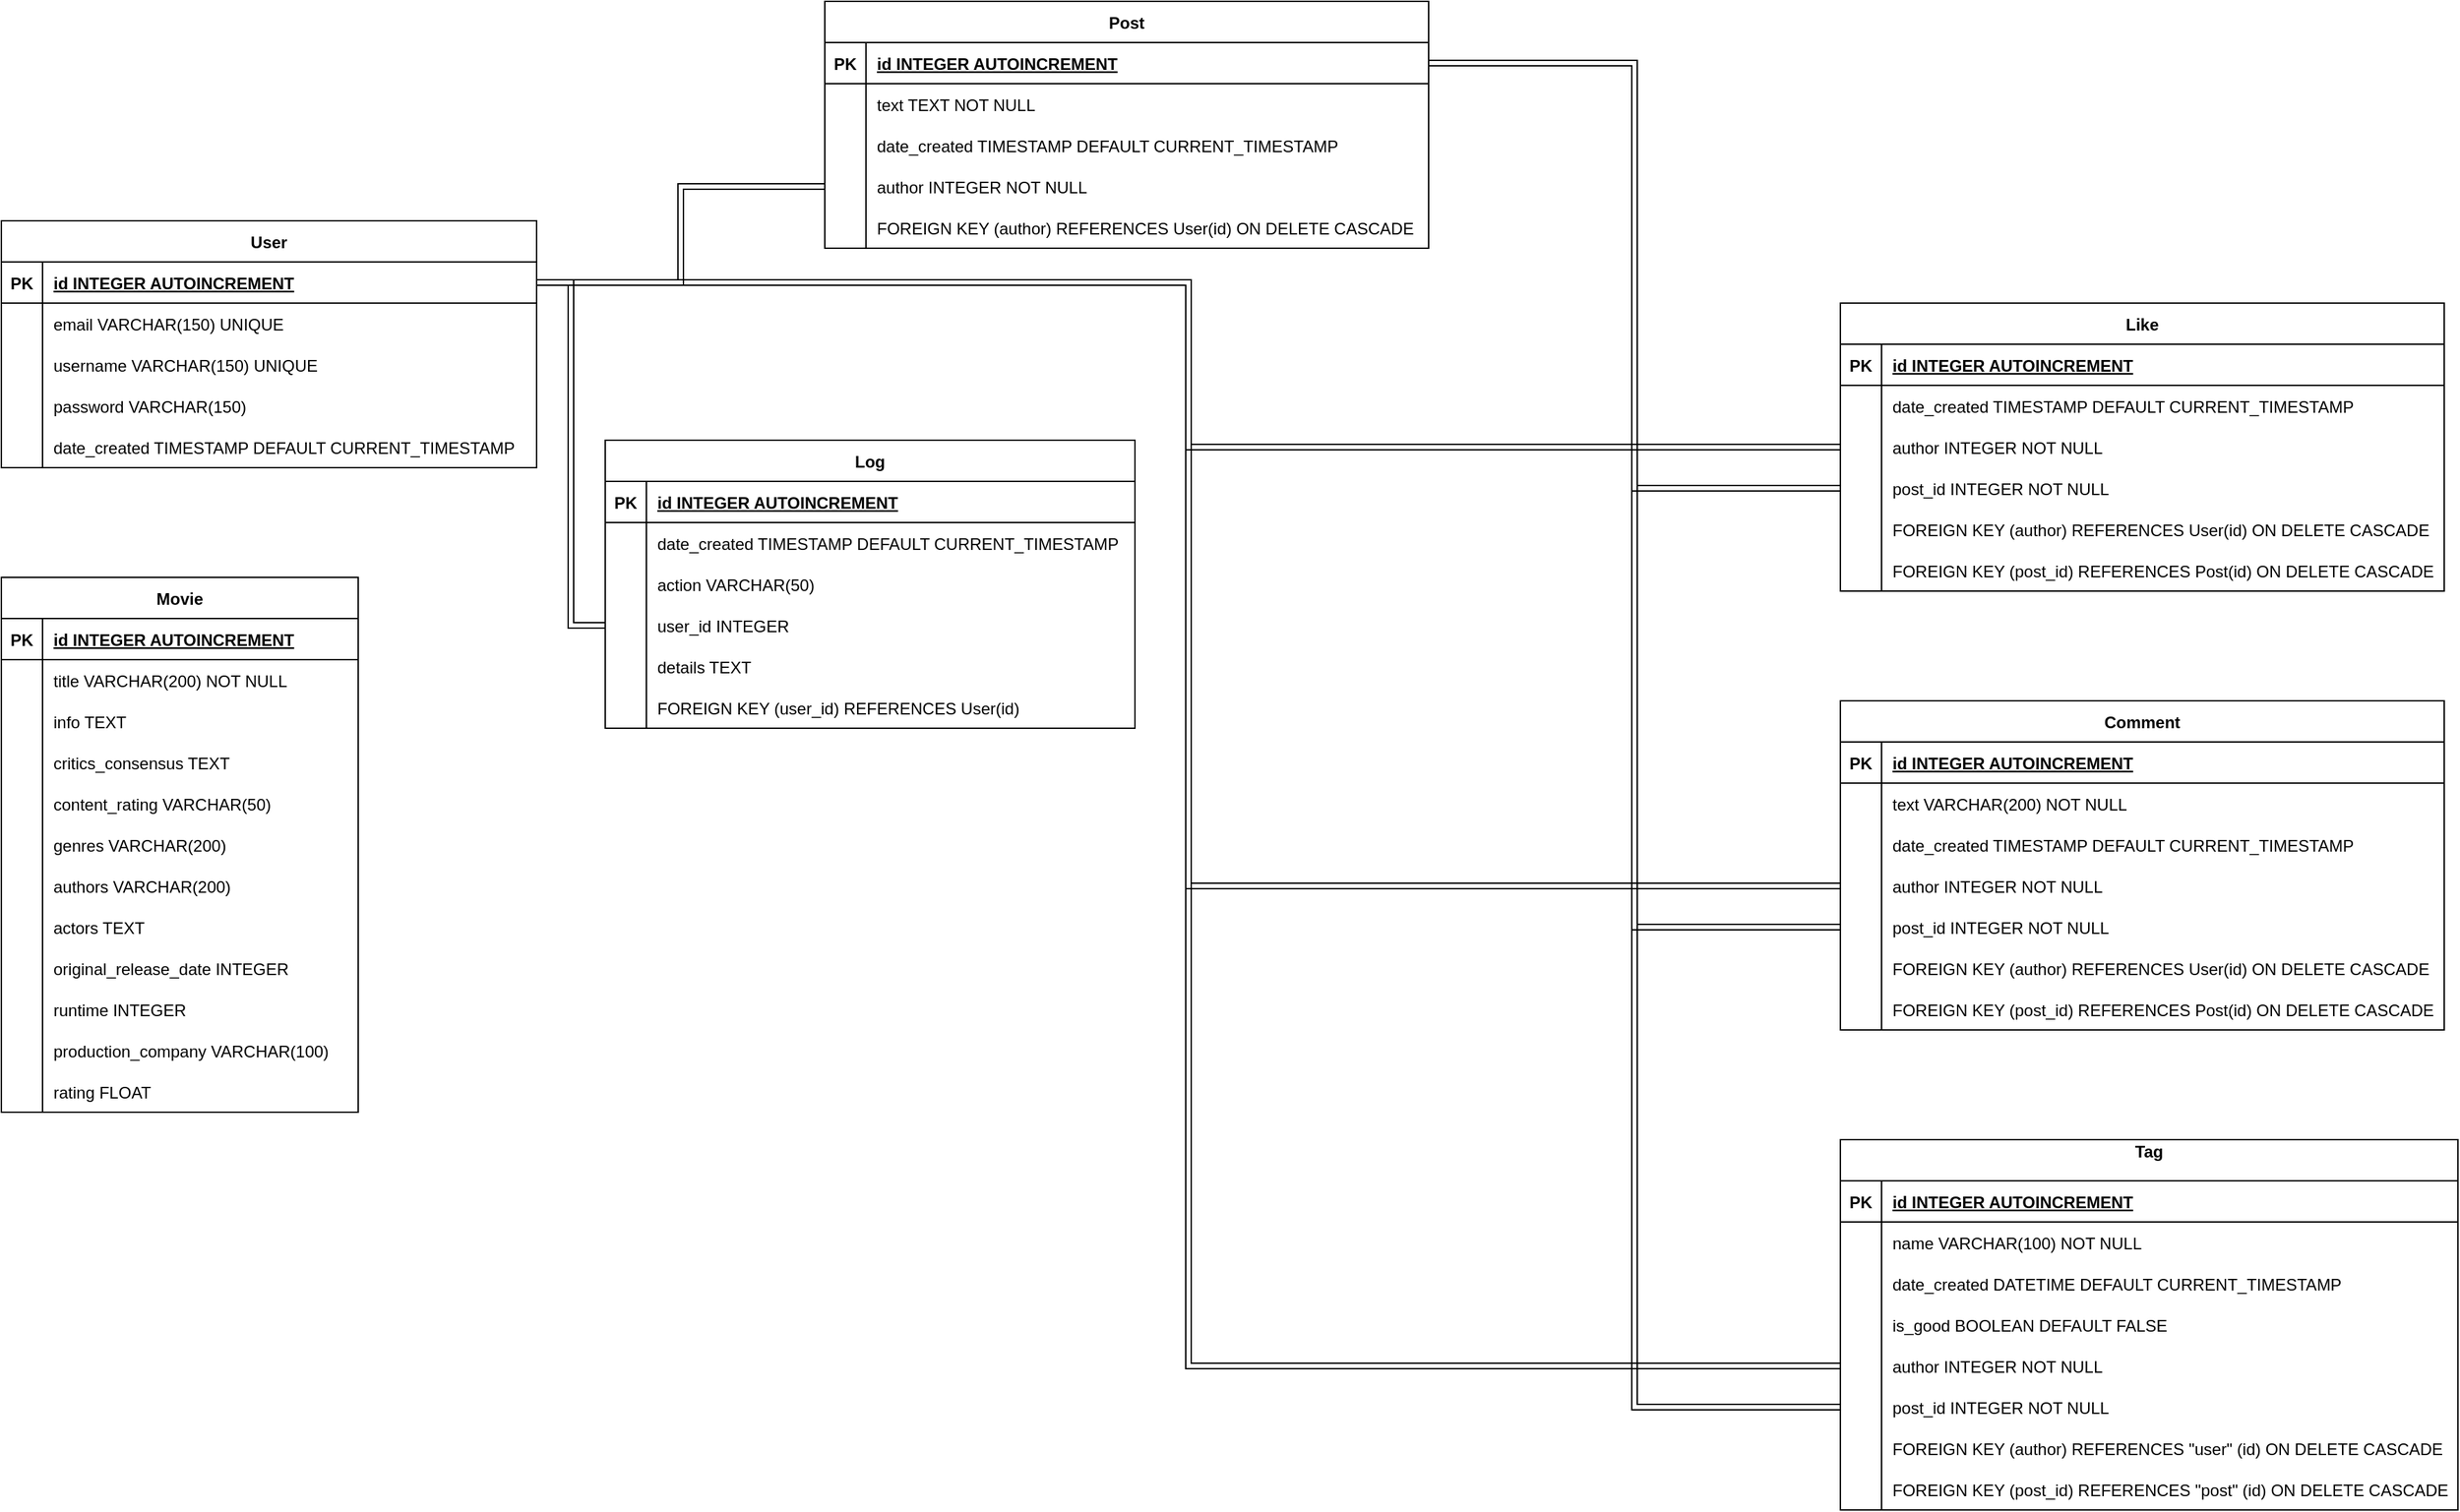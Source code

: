 <mxfile version="25.0.3">
  <diagram name="Страница — 1" id="CUiKDlTHiqz4-cPMSoX0">
    <mxGraphModel dx="3521" dy="1233" grid="1" gridSize="10" guides="1" tooltips="1" connect="1" arrows="1" fold="1" page="1" pageScale="1" pageWidth="827" pageHeight="1169" math="0" shadow="0">
      <root>
        <mxCell id="0" />
        <mxCell id="1" parent="0" />
        <mxCell id="NGOV4AvBV6-KcHFAaPwJ-65" value="User" style="shape=table;startSize=30;container=1;collapsible=1;childLayout=tableLayout;fixedRows=1;rowLines=0;fontStyle=1;align=center;resizeLast=1;" parent="1" vertex="1">
          <mxGeometry x="-476" y="170" width="390" height="180" as="geometry" />
        </mxCell>
        <mxCell id="NGOV4AvBV6-KcHFAaPwJ-66" value="" style="shape=tableRow;horizontal=0;startSize=0;swimlaneHead=0;swimlaneBody=0;fillColor=none;collapsible=0;dropTarget=0;points=[[0,0.5],[1,0.5]];portConstraint=eastwest;strokeColor=inherit;top=0;left=0;right=0;bottom=1;" parent="NGOV4AvBV6-KcHFAaPwJ-65" vertex="1">
          <mxGeometry y="30" width="390" height="30" as="geometry" />
        </mxCell>
        <mxCell id="NGOV4AvBV6-KcHFAaPwJ-67" value="PK" style="shape=partialRectangle;overflow=hidden;connectable=0;fillColor=none;strokeColor=inherit;top=0;left=0;bottom=0;right=0;fontStyle=1;" parent="NGOV4AvBV6-KcHFAaPwJ-66" vertex="1">
          <mxGeometry width="30" height="30" as="geometry">
            <mxRectangle width="30" height="30" as="alternateBounds" />
          </mxGeometry>
        </mxCell>
        <mxCell id="NGOV4AvBV6-KcHFAaPwJ-68" value="id INTEGER  AUTOINCREMENT" style="shape=partialRectangle;overflow=hidden;connectable=0;fillColor=none;align=left;strokeColor=inherit;top=0;left=0;bottom=0;right=0;spacingLeft=6;fontStyle=5;" parent="NGOV4AvBV6-KcHFAaPwJ-66" vertex="1">
          <mxGeometry x="30" width="360" height="30" as="geometry">
            <mxRectangle width="360" height="30" as="alternateBounds" />
          </mxGeometry>
        </mxCell>
        <mxCell id="NGOV4AvBV6-KcHFAaPwJ-69" value="" style="shape=tableRow;horizontal=0;startSize=0;swimlaneHead=0;swimlaneBody=0;fillColor=none;collapsible=0;dropTarget=0;points=[[0,0.5],[1,0.5]];portConstraint=eastwest;strokeColor=inherit;top=0;left=0;right=0;bottom=0;" parent="NGOV4AvBV6-KcHFAaPwJ-65" vertex="1">
          <mxGeometry y="60" width="390" height="30" as="geometry" />
        </mxCell>
        <mxCell id="NGOV4AvBV6-KcHFAaPwJ-70" value="" style="shape=partialRectangle;overflow=hidden;connectable=0;fillColor=none;strokeColor=inherit;top=0;left=0;bottom=0;right=0;" parent="NGOV4AvBV6-KcHFAaPwJ-69" vertex="1">
          <mxGeometry width="30" height="30" as="geometry">
            <mxRectangle width="30" height="30" as="alternateBounds" />
          </mxGeometry>
        </mxCell>
        <mxCell id="NGOV4AvBV6-KcHFAaPwJ-71" value="email VARCHAR(150) UNIQUE" style="shape=partialRectangle;overflow=hidden;connectable=0;fillColor=none;align=left;strokeColor=inherit;top=0;left=0;bottom=0;right=0;spacingLeft=6;" parent="NGOV4AvBV6-KcHFAaPwJ-69" vertex="1">
          <mxGeometry x="30" width="360" height="30" as="geometry">
            <mxRectangle width="360" height="30" as="alternateBounds" />
          </mxGeometry>
        </mxCell>
        <mxCell id="NGOV4AvBV6-KcHFAaPwJ-72" value="" style="shape=tableRow;horizontal=0;startSize=0;swimlaneHead=0;swimlaneBody=0;fillColor=none;collapsible=0;dropTarget=0;points=[[0,0.5],[1,0.5]];portConstraint=eastwest;strokeColor=inherit;top=0;left=0;right=0;bottom=0;" parent="NGOV4AvBV6-KcHFAaPwJ-65" vertex="1">
          <mxGeometry y="90" width="390" height="30" as="geometry" />
        </mxCell>
        <mxCell id="NGOV4AvBV6-KcHFAaPwJ-73" value="" style="shape=partialRectangle;overflow=hidden;connectable=0;fillColor=none;strokeColor=inherit;top=0;left=0;bottom=0;right=0;" parent="NGOV4AvBV6-KcHFAaPwJ-72" vertex="1">
          <mxGeometry width="30" height="30" as="geometry">
            <mxRectangle width="30" height="30" as="alternateBounds" />
          </mxGeometry>
        </mxCell>
        <mxCell id="NGOV4AvBV6-KcHFAaPwJ-74" value="username VARCHAR(150) UNIQUE" style="shape=partialRectangle;overflow=hidden;connectable=0;fillColor=none;align=left;strokeColor=inherit;top=0;left=0;bottom=0;right=0;spacingLeft=6;" parent="NGOV4AvBV6-KcHFAaPwJ-72" vertex="1">
          <mxGeometry x="30" width="360" height="30" as="geometry">
            <mxRectangle width="360" height="30" as="alternateBounds" />
          </mxGeometry>
        </mxCell>
        <mxCell id="NGOV4AvBV6-KcHFAaPwJ-75" value="" style="shape=tableRow;horizontal=0;startSize=0;swimlaneHead=0;swimlaneBody=0;fillColor=none;collapsible=0;dropTarget=0;points=[[0,0.5],[1,0.5]];portConstraint=eastwest;strokeColor=inherit;top=0;left=0;right=0;bottom=0;" parent="NGOV4AvBV6-KcHFAaPwJ-65" vertex="1">
          <mxGeometry y="120" width="390" height="30" as="geometry" />
        </mxCell>
        <mxCell id="NGOV4AvBV6-KcHFAaPwJ-76" value="" style="shape=partialRectangle;overflow=hidden;connectable=0;fillColor=none;strokeColor=inherit;top=0;left=0;bottom=0;right=0;" parent="NGOV4AvBV6-KcHFAaPwJ-75" vertex="1">
          <mxGeometry width="30" height="30" as="geometry">
            <mxRectangle width="30" height="30" as="alternateBounds" />
          </mxGeometry>
        </mxCell>
        <mxCell id="NGOV4AvBV6-KcHFAaPwJ-77" value="password VARCHAR(150)" style="shape=partialRectangle;overflow=hidden;connectable=0;fillColor=none;align=left;strokeColor=inherit;top=0;left=0;bottom=0;right=0;spacingLeft=6;" parent="NGOV4AvBV6-KcHFAaPwJ-75" vertex="1">
          <mxGeometry x="30" width="360" height="30" as="geometry">
            <mxRectangle width="360" height="30" as="alternateBounds" />
          </mxGeometry>
        </mxCell>
        <mxCell id="NGOV4AvBV6-KcHFAaPwJ-78" value="" style="shape=tableRow;horizontal=0;startSize=0;swimlaneHead=0;swimlaneBody=0;fillColor=none;collapsible=0;dropTarget=0;points=[[0,0.5],[1,0.5]];portConstraint=eastwest;strokeColor=inherit;top=0;left=0;right=0;bottom=0;" parent="NGOV4AvBV6-KcHFAaPwJ-65" vertex="1">
          <mxGeometry y="150" width="390" height="30" as="geometry" />
        </mxCell>
        <mxCell id="NGOV4AvBV6-KcHFAaPwJ-79" value="" style="shape=partialRectangle;overflow=hidden;connectable=0;fillColor=none;strokeColor=inherit;top=0;left=0;bottom=0;right=0;" parent="NGOV4AvBV6-KcHFAaPwJ-78" vertex="1">
          <mxGeometry width="30" height="30" as="geometry">
            <mxRectangle width="30" height="30" as="alternateBounds" />
          </mxGeometry>
        </mxCell>
        <mxCell id="NGOV4AvBV6-KcHFAaPwJ-80" value="date_created TIMESTAMP DEFAULT CURRENT_TIMESTAMP" style="shape=partialRectangle;overflow=hidden;connectable=0;fillColor=none;align=left;strokeColor=inherit;top=0;left=0;bottom=0;right=0;spacingLeft=6;" parent="NGOV4AvBV6-KcHFAaPwJ-78" vertex="1">
          <mxGeometry x="30" width="360" height="30" as="geometry">
            <mxRectangle width="360" height="30" as="alternateBounds" />
          </mxGeometry>
        </mxCell>
        <mxCell id="NGOV4AvBV6-KcHFAaPwJ-81" value="Post" style="shape=table;startSize=30;container=1;collapsible=1;childLayout=tableLayout;fixedRows=1;rowLines=0;fontStyle=1;align=center;resizeLast=1;" parent="1" vertex="1">
          <mxGeometry x="124" y="10" width="440" height="180" as="geometry" />
        </mxCell>
        <mxCell id="NGOV4AvBV6-KcHFAaPwJ-82" value="" style="shape=tableRow;horizontal=0;startSize=0;swimlaneHead=0;swimlaneBody=0;fillColor=none;collapsible=0;dropTarget=0;points=[[0,0.5],[1,0.5]];portConstraint=eastwest;strokeColor=inherit;top=0;left=0;right=0;bottom=1;" parent="NGOV4AvBV6-KcHFAaPwJ-81" vertex="1">
          <mxGeometry y="30" width="440" height="30" as="geometry" />
        </mxCell>
        <mxCell id="NGOV4AvBV6-KcHFAaPwJ-83" value="PK" style="shape=partialRectangle;overflow=hidden;connectable=0;fillColor=none;strokeColor=inherit;top=0;left=0;bottom=0;right=0;fontStyle=1;" parent="NGOV4AvBV6-KcHFAaPwJ-82" vertex="1">
          <mxGeometry width="30" height="30" as="geometry">
            <mxRectangle width="30" height="30" as="alternateBounds" />
          </mxGeometry>
        </mxCell>
        <mxCell id="NGOV4AvBV6-KcHFAaPwJ-84" value="id INTEGER  AUTOINCREMENT" style="shape=partialRectangle;overflow=hidden;connectable=0;fillColor=none;align=left;strokeColor=inherit;top=0;left=0;bottom=0;right=0;spacingLeft=6;fontStyle=5;" parent="NGOV4AvBV6-KcHFAaPwJ-82" vertex="1">
          <mxGeometry x="30" width="410" height="30" as="geometry">
            <mxRectangle width="410" height="30" as="alternateBounds" />
          </mxGeometry>
        </mxCell>
        <mxCell id="NGOV4AvBV6-KcHFAaPwJ-85" value="" style="shape=tableRow;horizontal=0;startSize=0;swimlaneHead=0;swimlaneBody=0;fillColor=none;collapsible=0;dropTarget=0;points=[[0,0.5],[1,0.5]];portConstraint=eastwest;strokeColor=inherit;top=0;left=0;right=0;bottom=0;" parent="NGOV4AvBV6-KcHFAaPwJ-81" vertex="1">
          <mxGeometry y="60" width="440" height="30" as="geometry" />
        </mxCell>
        <mxCell id="NGOV4AvBV6-KcHFAaPwJ-86" value="" style="shape=partialRectangle;overflow=hidden;connectable=0;fillColor=none;strokeColor=inherit;top=0;left=0;bottom=0;right=0;" parent="NGOV4AvBV6-KcHFAaPwJ-85" vertex="1">
          <mxGeometry width="30" height="30" as="geometry">
            <mxRectangle width="30" height="30" as="alternateBounds" />
          </mxGeometry>
        </mxCell>
        <mxCell id="NGOV4AvBV6-KcHFAaPwJ-87" value="text TEXT NOT NULL" style="shape=partialRectangle;overflow=hidden;connectable=0;fillColor=none;align=left;strokeColor=inherit;top=0;left=0;bottom=0;right=0;spacingLeft=6;" parent="NGOV4AvBV6-KcHFAaPwJ-85" vertex="1">
          <mxGeometry x="30" width="410" height="30" as="geometry">
            <mxRectangle width="410" height="30" as="alternateBounds" />
          </mxGeometry>
        </mxCell>
        <mxCell id="NGOV4AvBV6-KcHFAaPwJ-88" value="" style="shape=tableRow;horizontal=0;startSize=0;swimlaneHead=0;swimlaneBody=0;fillColor=none;collapsible=0;dropTarget=0;points=[[0,0.5],[1,0.5]];portConstraint=eastwest;strokeColor=inherit;top=0;left=0;right=0;bottom=0;" parent="NGOV4AvBV6-KcHFAaPwJ-81" vertex="1">
          <mxGeometry y="90" width="440" height="30" as="geometry" />
        </mxCell>
        <mxCell id="NGOV4AvBV6-KcHFAaPwJ-89" value="" style="shape=partialRectangle;overflow=hidden;connectable=0;fillColor=none;strokeColor=inherit;top=0;left=0;bottom=0;right=0;" parent="NGOV4AvBV6-KcHFAaPwJ-88" vertex="1">
          <mxGeometry width="30" height="30" as="geometry">
            <mxRectangle width="30" height="30" as="alternateBounds" />
          </mxGeometry>
        </mxCell>
        <mxCell id="NGOV4AvBV6-KcHFAaPwJ-90" value="date_created TIMESTAMP DEFAULT CURRENT_TIMESTAMP" style="shape=partialRectangle;overflow=hidden;connectable=0;fillColor=none;align=left;strokeColor=inherit;top=0;left=0;bottom=0;right=0;spacingLeft=6;" parent="NGOV4AvBV6-KcHFAaPwJ-88" vertex="1">
          <mxGeometry x="30" width="410" height="30" as="geometry">
            <mxRectangle width="410" height="30" as="alternateBounds" />
          </mxGeometry>
        </mxCell>
        <mxCell id="NGOV4AvBV6-KcHFAaPwJ-91" value="" style="shape=tableRow;horizontal=0;startSize=0;swimlaneHead=0;swimlaneBody=0;fillColor=none;collapsible=0;dropTarget=0;points=[[0,0.5],[1,0.5]];portConstraint=eastwest;strokeColor=inherit;top=0;left=0;right=0;bottom=0;" parent="NGOV4AvBV6-KcHFAaPwJ-81" vertex="1">
          <mxGeometry y="120" width="440" height="30" as="geometry" />
        </mxCell>
        <mxCell id="NGOV4AvBV6-KcHFAaPwJ-92" value="" style="shape=partialRectangle;overflow=hidden;connectable=0;fillColor=none;strokeColor=inherit;top=0;left=0;bottom=0;right=0;" parent="NGOV4AvBV6-KcHFAaPwJ-91" vertex="1">
          <mxGeometry width="30" height="30" as="geometry">
            <mxRectangle width="30" height="30" as="alternateBounds" />
          </mxGeometry>
        </mxCell>
        <mxCell id="NGOV4AvBV6-KcHFAaPwJ-93" value="author INTEGER NOT NULL" style="shape=partialRectangle;overflow=hidden;connectable=0;fillColor=none;align=left;strokeColor=inherit;top=0;left=0;bottom=0;right=0;spacingLeft=6;" parent="NGOV4AvBV6-KcHFAaPwJ-91" vertex="1">
          <mxGeometry x="30" width="410" height="30" as="geometry">
            <mxRectangle width="410" height="30" as="alternateBounds" />
          </mxGeometry>
        </mxCell>
        <mxCell id="NGOV4AvBV6-KcHFAaPwJ-94" value="" style="shape=tableRow;horizontal=0;startSize=0;swimlaneHead=0;swimlaneBody=0;fillColor=none;collapsible=0;dropTarget=0;points=[[0,0.5],[1,0.5]];portConstraint=eastwest;strokeColor=inherit;top=0;left=0;right=0;bottom=0;" parent="NGOV4AvBV6-KcHFAaPwJ-81" vertex="1">
          <mxGeometry y="150" width="440" height="30" as="geometry" />
        </mxCell>
        <mxCell id="NGOV4AvBV6-KcHFAaPwJ-95" value="" style="shape=partialRectangle;overflow=hidden;connectable=0;fillColor=none;strokeColor=inherit;top=0;left=0;bottom=0;right=0;" parent="NGOV4AvBV6-KcHFAaPwJ-94" vertex="1">
          <mxGeometry width="30" height="30" as="geometry">
            <mxRectangle width="30" height="30" as="alternateBounds" />
          </mxGeometry>
        </mxCell>
        <mxCell id="NGOV4AvBV6-KcHFAaPwJ-96" value="FOREIGN KEY (author) REFERENCES User(id) ON DELETE CASCADE" style="shape=partialRectangle;overflow=hidden;connectable=0;fillColor=none;align=left;strokeColor=inherit;top=0;left=0;bottom=0;right=0;spacingLeft=6;" parent="NGOV4AvBV6-KcHFAaPwJ-94" vertex="1">
          <mxGeometry x="30" width="410" height="30" as="geometry">
            <mxRectangle width="410" height="30" as="alternateBounds" />
          </mxGeometry>
        </mxCell>
        <mxCell id="NGOV4AvBV6-KcHFAaPwJ-97" value="Comment" style="shape=table;startSize=30;container=1;collapsible=1;childLayout=tableLayout;fixedRows=1;rowLines=0;fontStyle=1;align=center;resizeLast=1;" parent="1" vertex="1">
          <mxGeometry x="864" y="520" width="440" height="240" as="geometry" />
        </mxCell>
        <mxCell id="NGOV4AvBV6-KcHFAaPwJ-98" value="" style="shape=tableRow;horizontal=0;startSize=0;swimlaneHead=0;swimlaneBody=0;fillColor=none;collapsible=0;dropTarget=0;points=[[0,0.5],[1,0.5]];portConstraint=eastwest;strokeColor=inherit;top=0;left=0;right=0;bottom=1;" parent="NGOV4AvBV6-KcHFAaPwJ-97" vertex="1">
          <mxGeometry y="30" width="440" height="30" as="geometry" />
        </mxCell>
        <mxCell id="NGOV4AvBV6-KcHFAaPwJ-99" value="PK" style="shape=partialRectangle;overflow=hidden;connectable=0;fillColor=none;strokeColor=inherit;top=0;left=0;bottom=0;right=0;fontStyle=1;" parent="NGOV4AvBV6-KcHFAaPwJ-98" vertex="1">
          <mxGeometry width="30" height="30" as="geometry">
            <mxRectangle width="30" height="30" as="alternateBounds" />
          </mxGeometry>
        </mxCell>
        <mxCell id="NGOV4AvBV6-KcHFAaPwJ-100" value="id INTEGER  AUTOINCREMENT" style="shape=partialRectangle;overflow=hidden;connectable=0;fillColor=none;align=left;strokeColor=inherit;top=0;left=0;bottom=0;right=0;spacingLeft=6;fontStyle=5;" parent="NGOV4AvBV6-KcHFAaPwJ-98" vertex="1">
          <mxGeometry x="30" width="410" height="30" as="geometry">
            <mxRectangle width="410" height="30" as="alternateBounds" />
          </mxGeometry>
        </mxCell>
        <mxCell id="NGOV4AvBV6-KcHFAaPwJ-101" value="" style="shape=tableRow;horizontal=0;startSize=0;swimlaneHead=0;swimlaneBody=0;fillColor=none;collapsible=0;dropTarget=0;points=[[0,0.5],[1,0.5]];portConstraint=eastwest;strokeColor=inherit;top=0;left=0;right=0;bottom=0;" parent="NGOV4AvBV6-KcHFAaPwJ-97" vertex="1">
          <mxGeometry y="60" width="440" height="30" as="geometry" />
        </mxCell>
        <mxCell id="NGOV4AvBV6-KcHFAaPwJ-102" value="" style="shape=partialRectangle;overflow=hidden;connectable=0;fillColor=none;strokeColor=inherit;top=0;left=0;bottom=0;right=0;" parent="NGOV4AvBV6-KcHFAaPwJ-101" vertex="1">
          <mxGeometry width="30" height="30" as="geometry">
            <mxRectangle width="30" height="30" as="alternateBounds" />
          </mxGeometry>
        </mxCell>
        <mxCell id="NGOV4AvBV6-KcHFAaPwJ-103" value="text VARCHAR(200) NOT NULL" style="shape=partialRectangle;overflow=hidden;connectable=0;fillColor=none;align=left;strokeColor=inherit;top=0;left=0;bottom=0;right=0;spacingLeft=6;" parent="NGOV4AvBV6-KcHFAaPwJ-101" vertex="1">
          <mxGeometry x="30" width="410" height="30" as="geometry">
            <mxRectangle width="410" height="30" as="alternateBounds" />
          </mxGeometry>
        </mxCell>
        <mxCell id="NGOV4AvBV6-KcHFAaPwJ-104" value="" style="shape=tableRow;horizontal=0;startSize=0;swimlaneHead=0;swimlaneBody=0;fillColor=none;collapsible=0;dropTarget=0;points=[[0,0.5],[1,0.5]];portConstraint=eastwest;strokeColor=inherit;top=0;left=0;right=0;bottom=0;" parent="NGOV4AvBV6-KcHFAaPwJ-97" vertex="1">
          <mxGeometry y="90" width="440" height="30" as="geometry" />
        </mxCell>
        <mxCell id="NGOV4AvBV6-KcHFAaPwJ-105" value="" style="shape=partialRectangle;overflow=hidden;connectable=0;fillColor=none;strokeColor=inherit;top=0;left=0;bottom=0;right=0;" parent="NGOV4AvBV6-KcHFAaPwJ-104" vertex="1">
          <mxGeometry width="30" height="30" as="geometry">
            <mxRectangle width="30" height="30" as="alternateBounds" />
          </mxGeometry>
        </mxCell>
        <mxCell id="NGOV4AvBV6-KcHFAaPwJ-106" value="date_created TIMESTAMP DEFAULT CURRENT_TIMESTAMP" style="shape=partialRectangle;overflow=hidden;connectable=0;fillColor=none;align=left;strokeColor=inherit;top=0;left=0;bottom=0;right=0;spacingLeft=6;" parent="NGOV4AvBV6-KcHFAaPwJ-104" vertex="1">
          <mxGeometry x="30" width="410" height="30" as="geometry">
            <mxRectangle width="410" height="30" as="alternateBounds" />
          </mxGeometry>
        </mxCell>
        <mxCell id="NGOV4AvBV6-KcHFAaPwJ-107" value="" style="shape=tableRow;horizontal=0;startSize=0;swimlaneHead=0;swimlaneBody=0;fillColor=none;collapsible=0;dropTarget=0;points=[[0,0.5],[1,0.5]];portConstraint=eastwest;strokeColor=inherit;top=0;left=0;right=0;bottom=0;" parent="NGOV4AvBV6-KcHFAaPwJ-97" vertex="1">
          <mxGeometry y="120" width="440" height="30" as="geometry" />
        </mxCell>
        <mxCell id="NGOV4AvBV6-KcHFAaPwJ-108" value="" style="shape=partialRectangle;overflow=hidden;connectable=0;fillColor=none;strokeColor=inherit;top=0;left=0;bottom=0;right=0;" parent="NGOV4AvBV6-KcHFAaPwJ-107" vertex="1">
          <mxGeometry width="30" height="30" as="geometry">
            <mxRectangle width="30" height="30" as="alternateBounds" />
          </mxGeometry>
        </mxCell>
        <mxCell id="NGOV4AvBV6-KcHFAaPwJ-109" value="author INTEGER NOT NULL" style="shape=partialRectangle;overflow=hidden;connectable=0;fillColor=none;align=left;strokeColor=inherit;top=0;left=0;bottom=0;right=0;spacingLeft=6;" parent="NGOV4AvBV6-KcHFAaPwJ-107" vertex="1">
          <mxGeometry x="30" width="410" height="30" as="geometry">
            <mxRectangle width="410" height="30" as="alternateBounds" />
          </mxGeometry>
        </mxCell>
        <mxCell id="NGOV4AvBV6-KcHFAaPwJ-110" value="" style="shape=tableRow;horizontal=0;startSize=0;swimlaneHead=0;swimlaneBody=0;fillColor=none;collapsible=0;dropTarget=0;points=[[0,0.5],[1,0.5]];portConstraint=eastwest;strokeColor=inherit;top=0;left=0;right=0;bottom=0;" parent="NGOV4AvBV6-KcHFAaPwJ-97" vertex="1">
          <mxGeometry y="150" width="440" height="30" as="geometry" />
        </mxCell>
        <mxCell id="NGOV4AvBV6-KcHFAaPwJ-111" value="" style="shape=partialRectangle;overflow=hidden;connectable=0;fillColor=none;strokeColor=inherit;top=0;left=0;bottom=0;right=0;" parent="NGOV4AvBV6-KcHFAaPwJ-110" vertex="1">
          <mxGeometry width="30" height="30" as="geometry">
            <mxRectangle width="30" height="30" as="alternateBounds" />
          </mxGeometry>
        </mxCell>
        <mxCell id="NGOV4AvBV6-KcHFAaPwJ-112" value="post_id INTEGER NOT NULL" style="shape=partialRectangle;overflow=hidden;connectable=0;fillColor=none;align=left;strokeColor=inherit;top=0;left=0;bottom=0;right=0;spacingLeft=6;" parent="NGOV4AvBV6-KcHFAaPwJ-110" vertex="1">
          <mxGeometry x="30" width="410" height="30" as="geometry">
            <mxRectangle width="410" height="30" as="alternateBounds" />
          </mxGeometry>
        </mxCell>
        <mxCell id="NGOV4AvBV6-KcHFAaPwJ-113" value="" style="shape=tableRow;horizontal=0;startSize=0;swimlaneHead=0;swimlaneBody=0;fillColor=none;collapsible=0;dropTarget=0;points=[[0,0.5],[1,0.5]];portConstraint=eastwest;strokeColor=inherit;top=0;left=0;right=0;bottom=0;" parent="NGOV4AvBV6-KcHFAaPwJ-97" vertex="1">
          <mxGeometry y="180" width="440" height="30" as="geometry" />
        </mxCell>
        <mxCell id="NGOV4AvBV6-KcHFAaPwJ-114" value="" style="shape=partialRectangle;overflow=hidden;connectable=0;fillColor=none;strokeColor=inherit;top=0;left=0;bottom=0;right=0;" parent="NGOV4AvBV6-KcHFAaPwJ-113" vertex="1">
          <mxGeometry width="30" height="30" as="geometry">
            <mxRectangle width="30" height="30" as="alternateBounds" />
          </mxGeometry>
        </mxCell>
        <mxCell id="NGOV4AvBV6-KcHFAaPwJ-115" value="FOREIGN KEY (author) REFERENCES User(id) ON DELETE CASCADE" style="shape=partialRectangle;overflow=hidden;connectable=0;fillColor=none;align=left;strokeColor=inherit;top=0;left=0;bottom=0;right=0;spacingLeft=6;" parent="NGOV4AvBV6-KcHFAaPwJ-113" vertex="1">
          <mxGeometry x="30" width="410" height="30" as="geometry">
            <mxRectangle width="410" height="30" as="alternateBounds" />
          </mxGeometry>
        </mxCell>
        <mxCell id="NGOV4AvBV6-KcHFAaPwJ-116" value="" style="shape=tableRow;horizontal=0;startSize=0;swimlaneHead=0;swimlaneBody=0;fillColor=none;collapsible=0;dropTarget=0;points=[[0,0.5],[1,0.5]];portConstraint=eastwest;strokeColor=inherit;top=0;left=0;right=0;bottom=0;" parent="NGOV4AvBV6-KcHFAaPwJ-97" vertex="1">
          <mxGeometry y="210" width="440" height="30" as="geometry" />
        </mxCell>
        <mxCell id="NGOV4AvBV6-KcHFAaPwJ-117" value="" style="shape=partialRectangle;overflow=hidden;connectable=0;fillColor=none;strokeColor=inherit;top=0;left=0;bottom=0;right=0;" parent="NGOV4AvBV6-KcHFAaPwJ-116" vertex="1">
          <mxGeometry width="30" height="30" as="geometry">
            <mxRectangle width="30" height="30" as="alternateBounds" />
          </mxGeometry>
        </mxCell>
        <mxCell id="NGOV4AvBV6-KcHFAaPwJ-118" value="FOREIGN KEY (post_id) REFERENCES Post(id) ON DELETE CASCADE" style="shape=partialRectangle;overflow=hidden;connectable=0;fillColor=none;align=left;strokeColor=inherit;top=0;left=0;bottom=0;right=0;spacingLeft=6;" parent="NGOV4AvBV6-KcHFAaPwJ-116" vertex="1">
          <mxGeometry x="30" width="410" height="30" as="geometry">
            <mxRectangle width="410" height="30" as="alternateBounds" />
          </mxGeometry>
        </mxCell>
        <mxCell id="NGOV4AvBV6-KcHFAaPwJ-119" value="Like" style="shape=table;startSize=30;container=1;collapsible=1;childLayout=tableLayout;fixedRows=1;rowLines=0;fontStyle=1;align=center;resizeLast=1;" parent="1" vertex="1">
          <mxGeometry x="864" y="230" width="440" height="210" as="geometry" />
        </mxCell>
        <mxCell id="NGOV4AvBV6-KcHFAaPwJ-120" value="" style="shape=tableRow;horizontal=0;startSize=0;swimlaneHead=0;swimlaneBody=0;fillColor=none;collapsible=0;dropTarget=0;points=[[0,0.5],[1,0.5]];portConstraint=eastwest;strokeColor=inherit;top=0;left=0;right=0;bottom=1;" parent="NGOV4AvBV6-KcHFAaPwJ-119" vertex="1">
          <mxGeometry y="30" width="440" height="30" as="geometry" />
        </mxCell>
        <mxCell id="NGOV4AvBV6-KcHFAaPwJ-121" value="PK" style="shape=partialRectangle;overflow=hidden;connectable=0;fillColor=none;strokeColor=inherit;top=0;left=0;bottom=0;right=0;fontStyle=1;" parent="NGOV4AvBV6-KcHFAaPwJ-120" vertex="1">
          <mxGeometry width="30" height="30" as="geometry">
            <mxRectangle width="30" height="30" as="alternateBounds" />
          </mxGeometry>
        </mxCell>
        <mxCell id="NGOV4AvBV6-KcHFAaPwJ-122" value="id INTEGER  AUTOINCREMENT" style="shape=partialRectangle;overflow=hidden;connectable=0;fillColor=none;align=left;strokeColor=inherit;top=0;left=0;bottom=0;right=0;spacingLeft=6;fontStyle=5;" parent="NGOV4AvBV6-KcHFAaPwJ-120" vertex="1">
          <mxGeometry x="30" width="410" height="30" as="geometry">
            <mxRectangle width="410" height="30" as="alternateBounds" />
          </mxGeometry>
        </mxCell>
        <mxCell id="NGOV4AvBV6-KcHFAaPwJ-123" value="" style="shape=tableRow;horizontal=0;startSize=0;swimlaneHead=0;swimlaneBody=0;fillColor=none;collapsible=0;dropTarget=0;points=[[0,0.5],[1,0.5]];portConstraint=eastwest;strokeColor=inherit;top=0;left=0;right=0;bottom=0;" parent="NGOV4AvBV6-KcHFAaPwJ-119" vertex="1">
          <mxGeometry y="60" width="440" height="30" as="geometry" />
        </mxCell>
        <mxCell id="NGOV4AvBV6-KcHFAaPwJ-124" value="" style="shape=partialRectangle;overflow=hidden;connectable=0;fillColor=none;strokeColor=inherit;top=0;left=0;bottom=0;right=0;" parent="NGOV4AvBV6-KcHFAaPwJ-123" vertex="1">
          <mxGeometry width="30" height="30" as="geometry">
            <mxRectangle width="30" height="30" as="alternateBounds" />
          </mxGeometry>
        </mxCell>
        <mxCell id="NGOV4AvBV6-KcHFAaPwJ-125" value="date_created TIMESTAMP DEFAULT CURRENT_TIMESTAMP" style="shape=partialRectangle;overflow=hidden;connectable=0;fillColor=none;align=left;strokeColor=inherit;top=0;left=0;bottom=0;right=0;spacingLeft=6;" parent="NGOV4AvBV6-KcHFAaPwJ-123" vertex="1">
          <mxGeometry x="30" width="410" height="30" as="geometry">
            <mxRectangle width="410" height="30" as="alternateBounds" />
          </mxGeometry>
        </mxCell>
        <mxCell id="NGOV4AvBV6-KcHFAaPwJ-126" value="" style="shape=tableRow;horizontal=0;startSize=0;swimlaneHead=0;swimlaneBody=0;fillColor=none;collapsible=0;dropTarget=0;points=[[0,0.5],[1,0.5]];portConstraint=eastwest;strokeColor=inherit;top=0;left=0;right=0;bottom=0;" parent="NGOV4AvBV6-KcHFAaPwJ-119" vertex="1">
          <mxGeometry y="90" width="440" height="30" as="geometry" />
        </mxCell>
        <mxCell id="NGOV4AvBV6-KcHFAaPwJ-127" value="" style="shape=partialRectangle;overflow=hidden;connectable=0;fillColor=none;strokeColor=inherit;top=0;left=0;bottom=0;right=0;" parent="NGOV4AvBV6-KcHFAaPwJ-126" vertex="1">
          <mxGeometry width="30" height="30" as="geometry">
            <mxRectangle width="30" height="30" as="alternateBounds" />
          </mxGeometry>
        </mxCell>
        <mxCell id="NGOV4AvBV6-KcHFAaPwJ-128" value="author INTEGER NOT NULL" style="shape=partialRectangle;overflow=hidden;connectable=0;fillColor=none;align=left;strokeColor=inherit;top=0;left=0;bottom=0;right=0;spacingLeft=6;" parent="NGOV4AvBV6-KcHFAaPwJ-126" vertex="1">
          <mxGeometry x="30" width="410" height="30" as="geometry">
            <mxRectangle width="410" height="30" as="alternateBounds" />
          </mxGeometry>
        </mxCell>
        <mxCell id="NGOV4AvBV6-KcHFAaPwJ-129" value="" style="shape=tableRow;horizontal=0;startSize=0;swimlaneHead=0;swimlaneBody=0;fillColor=none;collapsible=0;dropTarget=0;points=[[0,0.5],[1,0.5]];portConstraint=eastwest;strokeColor=inherit;top=0;left=0;right=0;bottom=0;" parent="NGOV4AvBV6-KcHFAaPwJ-119" vertex="1">
          <mxGeometry y="120" width="440" height="30" as="geometry" />
        </mxCell>
        <mxCell id="NGOV4AvBV6-KcHFAaPwJ-130" value="" style="shape=partialRectangle;overflow=hidden;connectable=0;fillColor=none;strokeColor=inherit;top=0;left=0;bottom=0;right=0;" parent="NGOV4AvBV6-KcHFAaPwJ-129" vertex="1">
          <mxGeometry width="30" height="30" as="geometry">
            <mxRectangle width="30" height="30" as="alternateBounds" />
          </mxGeometry>
        </mxCell>
        <mxCell id="NGOV4AvBV6-KcHFAaPwJ-131" value="post_id INTEGER NOT NULL" style="shape=partialRectangle;overflow=hidden;connectable=0;fillColor=none;align=left;strokeColor=inherit;top=0;left=0;bottom=0;right=0;spacingLeft=6;" parent="NGOV4AvBV6-KcHFAaPwJ-129" vertex="1">
          <mxGeometry x="30" width="410" height="30" as="geometry">
            <mxRectangle width="410" height="30" as="alternateBounds" />
          </mxGeometry>
        </mxCell>
        <mxCell id="NGOV4AvBV6-KcHFAaPwJ-132" value="" style="shape=tableRow;horizontal=0;startSize=0;swimlaneHead=0;swimlaneBody=0;fillColor=none;collapsible=0;dropTarget=0;points=[[0,0.5],[1,0.5]];portConstraint=eastwest;strokeColor=inherit;top=0;left=0;right=0;bottom=0;" parent="NGOV4AvBV6-KcHFAaPwJ-119" vertex="1">
          <mxGeometry y="150" width="440" height="30" as="geometry" />
        </mxCell>
        <mxCell id="NGOV4AvBV6-KcHFAaPwJ-133" value="" style="shape=partialRectangle;overflow=hidden;connectable=0;fillColor=none;strokeColor=inherit;top=0;left=0;bottom=0;right=0;" parent="NGOV4AvBV6-KcHFAaPwJ-132" vertex="1">
          <mxGeometry width="30" height="30" as="geometry">
            <mxRectangle width="30" height="30" as="alternateBounds" />
          </mxGeometry>
        </mxCell>
        <mxCell id="NGOV4AvBV6-KcHFAaPwJ-134" value="FOREIGN KEY (author) REFERENCES User(id) ON DELETE CASCADE" style="shape=partialRectangle;overflow=hidden;connectable=0;fillColor=none;align=left;strokeColor=inherit;top=0;left=0;bottom=0;right=0;spacingLeft=6;" parent="NGOV4AvBV6-KcHFAaPwJ-132" vertex="1">
          <mxGeometry x="30" width="410" height="30" as="geometry">
            <mxRectangle width="410" height="30" as="alternateBounds" />
          </mxGeometry>
        </mxCell>
        <mxCell id="NGOV4AvBV6-KcHFAaPwJ-135" value="" style="shape=tableRow;horizontal=0;startSize=0;swimlaneHead=0;swimlaneBody=0;fillColor=none;collapsible=0;dropTarget=0;points=[[0,0.5],[1,0.5]];portConstraint=eastwest;strokeColor=inherit;top=0;left=0;right=0;bottom=0;" parent="NGOV4AvBV6-KcHFAaPwJ-119" vertex="1">
          <mxGeometry y="180" width="440" height="30" as="geometry" />
        </mxCell>
        <mxCell id="NGOV4AvBV6-KcHFAaPwJ-136" value="" style="shape=partialRectangle;overflow=hidden;connectable=0;fillColor=none;strokeColor=inherit;top=0;left=0;bottom=0;right=0;" parent="NGOV4AvBV6-KcHFAaPwJ-135" vertex="1">
          <mxGeometry width="30" height="30" as="geometry">
            <mxRectangle width="30" height="30" as="alternateBounds" />
          </mxGeometry>
        </mxCell>
        <mxCell id="NGOV4AvBV6-KcHFAaPwJ-137" value="FOREIGN KEY (post_id) REFERENCES Post(id) ON DELETE CASCADE" style="shape=partialRectangle;overflow=hidden;connectable=0;fillColor=none;align=left;strokeColor=inherit;top=0;left=0;bottom=0;right=0;spacingLeft=6;" parent="NGOV4AvBV6-KcHFAaPwJ-135" vertex="1">
          <mxGeometry x="30" width="410" height="30" as="geometry">
            <mxRectangle width="410" height="30" as="alternateBounds" />
          </mxGeometry>
        </mxCell>
        <mxCell id="NGOV4AvBV6-KcHFAaPwJ-138" value="Movie" style="shape=table;startSize=30;container=1;collapsible=1;childLayout=tableLayout;fixedRows=1;rowLines=0;fontStyle=1;align=center;resizeLast=1;" parent="1" vertex="1">
          <mxGeometry x="-476" y="430" width="260" height="390" as="geometry" />
        </mxCell>
        <mxCell id="NGOV4AvBV6-KcHFAaPwJ-139" value="" style="shape=tableRow;horizontal=0;startSize=0;swimlaneHead=0;swimlaneBody=0;fillColor=none;collapsible=0;dropTarget=0;points=[[0,0.5],[1,0.5]];portConstraint=eastwest;strokeColor=inherit;top=0;left=0;right=0;bottom=1;" parent="NGOV4AvBV6-KcHFAaPwJ-138" vertex="1">
          <mxGeometry y="30" width="260" height="30" as="geometry" />
        </mxCell>
        <mxCell id="NGOV4AvBV6-KcHFAaPwJ-140" value="PK" style="shape=partialRectangle;overflow=hidden;connectable=0;fillColor=none;strokeColor=inherit;top=0;left=0;bottom=0;right=0;fontStyle=1;" parent="NGOV4AvBV6-KcHFAaPwJ-139" vertex="1">
          <mxGeometry width="30" height="30" as="geometry">
            <mxRectangle width="30" height="30" as="alternateBounds" />
          </mxGeometry>
        </mxCell>
        <mxCell id="NGOV4AvBV6-KcHFAaPwJ-141" value="id INTEGER  AUTOINCREMENT" style="shape=partialRectangle;overflow=hidden;connectable=0;fillColor=none;align=left;strokeColor=inherit;top=0;left=0;bottom=0;right=0;spacingLeft=6;fontStyle=5;" parent="NGOV4AvBV6-KcHFAaPwJ-139" vertex="1">
          <mxGeometry x="30" width="230" height="30" as="geometry">
            <mxRectangle width="230" height="30" as="alternateBounds" />
          </mxGeometry>
        </mxCell>
        <mxCell id="NGOV4AvBV6-KcHFAaPwJ-142" value="" style="shape=tableRow;horizontal=0;startSize=0;swimlaneHead=0;swimlaneBody=0;fillColor=none;collapsible=0;dropTarget=0;points=[[0,0.5],[1,0.5]];portConstraint=eastwest;strokeColor=inherit;top=0;left=0;right=0;bottom=0;" parent="NGOV4AvBV6-KcHFAaPwJ-138" vertex="1">
          <mxGeometry y="60" width="260" height="30" as="geometry" />
        </mxCell>
        <mxCell id="NGOV4AvBV6-KcHFAaPwJ-143" value="" style="shape=partialRectangle;overflow=hidden;connectable=0;fillColor=none;strokeColor=inherit;top=0;left=0;bottom=0;right=0;" parent="NGOV4AvBV6-KcHFAaPwJ-142" vertex="1">
          <mxGeometry width="30" height="30" as="geometry">
            <mxRectangle width="30" height="30" as="alternateBounds" />
          </mxGeometry>
        </mxCell>
        <mxCell id="NGOV4AvBV6-KcHFAaPwJ-144" value="title VARCHAR(200) NOT NULL" style="shape=partialRectangle;overflow=hidden;connectable=0;fillColor=none;align=left;strokeColor=inherit;top=0;left=0;bottom=0;right=0;spacingLeft=6;" parent="NGOV4AvBV6-KcHFAaPwJ-142" vertex="1">
          <mxGeometry x="30" width="230" height="30" as="geometry">
            <mxRectangle width="230" height="30" as="alternateBounds" />
          </mxGeometry>
        </mxCell>
        <mxCell id="NGOV4AvBV6-KcHFAaPwJ-145" value="" style="shape=tableRow;horizontal=0;startSize=0;swimlaneHead=0;swimlaneBody=0;fillColor=none;collapsible=0;dropTarget=0;points=[[0,0.5],[1,0.5]];portConstraint=eastwest;strokeColor=inherit;top=0;left=0;right=0;bottom=0;" parent="NGOV4AvBV6-KcHFAaPwJ-138" vertex="1">
          <mxGeometry y="90" width="260" height="30" as="geometry" />
        </mxCell>
        <mxCell id="NGOV4AvBV6-KcHFAaPwJ-146" value="" style="shape=partialRectangle;overflow=hidden;connectable=0;fillColor=none;strokeColor=inherit;top=0;left=0;bottom=0;right=0;" parent="NGOV4AvBV6-KcHFAaPwJ-145" vertex="1">
          <mxGeometry width="30" height="30" as="geometry">
            <mxRectangle width="30" height="30" as="alternateBounds" />
          </mxGeometry>
        </mxCell>
        <mxCell id="NGOV4AvBV6-KcHFAaPwJ-147" value="info TEXT" style="shape=partialRectangle;overflow=hidden;connectable=0;fillColor=none;align=left;strokeColor=inherit;top=0;left=0;bottom=0;right=0;spacingLeft=6;" parent="NGOV4AvBV6-KcHFAaPwJ-145" vertex="1">
          <mxGeometry x="30" width="230" height="30" as="geometry">
            <mxRectangle width="230" height="30" as="alternateBounds" />
          </mxGeometry>
        </mxCell>
        <mxCell id="NGOV4AvBV6-KcHFAaPwJ-148" value="" style="shape=tableRow;horizontal=0;startSize=0;swimlaneHead=0;swimlaneBody=0;fillColor=none;collapsible=0;dropTarget=0;points=[[0,0.5],[1,0.5]];portConstraint=eastwest;strokeColor=inherit;top=0;left=0;right=0;bottom=0;" parent="NGOV4AvBV6-KcHFAaPwJ-138" vertex="1">
          <mxGeometry y="120" width="260" height="30" as="geometry" />
        </mxCell>
        <mxCell id="NGOV4AvBV6-KcHFAaPwJ-149" value="" style="shape=partialRectangle;overflow=hidden;connectable=0;fillColor=none;strokeColor=inherit;top=0;left=0;bottom=0;right=0;" parent="NGOV4AvBV6-KcHFAaPwJ-148" vertex="1">
          <mxGeometry width="30" height="30" as="geometry">
            <mxRectangle width="30" height="30" as="alternateBounds" />
          </mxGeometry>
        </mxCell>
        <mxCell id="NGOV4AvBV6-KcHFAaPwJ-150" value="critics_consensus TEXT" style="shape=partialRectangle;overflow=hidden;connectable=0;fillColor=none;align=left;strokeColor=inherit;top=0;left=0;bottom=0;right=0;spacingLeft=6;" parent="NGOV4AvBV6-KcHFAaPwJ-148" vertex="1">
          <mxGeometry x="30" width="230" height="30" as="geometry">
            <mxRectangle width="230" height="30" as="alternateBounds" />
          </mxGeometry>
        </mxCell>
        <mxCell id="NGOV4AvBV6-KcHFAaPwJ-151" value="" style="shape=tableRow;horizontal=0;startSize=0;swimlaneHead=0;swimlaneBody=0;fillColor=none;collapsible=0;dropTarget=0;points=[[0,0.5],[1,0.5]];portConstraint=eastwest;strokeColor=inherit;top=0;left=0;right=0;bottom=0;" parent="NGOV4AvBV6-KcHFAaPwJ-138" vertex="1">
          <mxGeometry y="150" width="260" height="30" as="geometry" />
        </mxCell>
        <mxCell id="NGOV4AvBV6-KcHFAaPwJ-152" value="" style="shape=partialRectangle;overflow=hidden;connectable=0;fillColor=none;strokeColor=inherit;top=0;left=0;bottom=0;right=0;" parent="NGOV4AvBV6-KcHFAaPwJ-151" vertex="1">
          <mxGeometry width="30" height="30" as="geometry">
            <mxRectangle width="30" height="30" as="alternateBounds" />
          </mxGeometry>
        </mxCell>
        <mxCell id="NGOV4AvBV6-KcHFAaPwJ-153" value="content_rating VARCHAR(50)" style="shape=partialRectangle;overflow=hidden;connectable=0;fillColor=none;align=left;strokeColor=inherit;top=0;left=0;bottom=0;right=0;spacingLeft=6;" parent="NGOV4AvBV6-KcHFAaPwJ-151" vertex="1">
          <mxGeometry x="30" width="230" height="30" as="geometry">
            <mxRectangle width="230" height="30" as="alternateBounds" />
          </mxGeometry>
        </mxCell>
        <mxCell id="NGOV4AvBV6-KcHFAaPwJ-154" value="" style="shape=tableRow;horizontal=0;startSize=0;swimlaneHead=0;swimlaneBody=0;fillColor=none;collapsible=0;dropTarget=0;points=[[0,0.5],[1,0.5]];portConstraint=eastwest;strokeColor=inherit;top=0;left=0;right=0;bottom=0;" parent="NGOV4AvBV6-KcHFAaPwJ-138" vertex="1">
          <mxGeometry y="180" width="260" height="30" as="geometry" />
        </mxCell>
        <mxCell id="NGOV4AvBV6-KcHFAaPwJ-155" value="" style="shape=partialRectangle;overflow=hidden;connectable=0;fillColor=none;strokeColor=inherit;top=0;left=0;bottom=0;right=0;" parent="NGOV4AvBV6-KcHFAaPwJ-154" vertex="1">
          <mxGeometry width="30" height="30" as="geometry">
            <mxRectangle width="30" height="30" as="alternateBounds" />
          </mxGeometry>
        </mxCell>
        <mxCell id="NGOV4AvBV6-KcHFAaPwJ-156" value="genres VARCHAR(200)" style="shape=partialRectangle;overflow=hidden;connectable=0;fillColor=none;align=left;strokeColor=inherit;top=0;left=0;bottom=0;right=0;spacingLeft=6;" parent="NGOV4AvBV6-KcHFAaPwJ-154" vertex="1">
          <mxGeometry x="30" width="230" height="30" as="geometry">
            <mxRectangle width="230" height="30" as="alternateBounds" />
          </mxGeometry>
        </mxCell>
        <mxCell id="NGOV4AvBV6-KcHFAaPwJ-157" value="" style="shape=tableRow;horizontal=0;startSize=0;swimlaneHead=0;swimlaneBody=0;fillColor=none;collapsible=0;dropTarget=0;points=[[0,0.5],[1,0.5]];portConstraint=eastwest;strokeColor=inherit;top=0;left=0;right=0;bottom=0;" parent="NGOV4AvBV6-KcHFAaPwJ-138" vertex="1">
          <mxGeometry y="210" width="260" height="30" as="geometry" />
        </mxCell>
        <mxCell id="NGOV4AvBV6-KcHFAaPwJ-158" value="" style="shape=partialRectangle;overflow=hidden;connectable=0;fillColor=none;strokeColor=inherit;top=0;left=0;bottom=0;right=0;" parent="NGOV4AvBV6-KcHFAaPwJ-157" vertex="1">
          <mxGeometry width="30" height="30" as="geometry">
            <mxRectangle width="30" height="30" as="alternateBounds" />
          </mxGeometry>
        </mxCell>
        <mxCell id="NGOV4AvBV6-KcHFAaPwJ-159" value="authors VARCHAR(200)" style="shape=partialRectangle;overflow=hidden;connectable=0;fillColor=none;align=left;strokeColor=inherit;top=0;left=0;bottom=0;right=0;spacingLeft=6;" parent="NGOV4AvBV6-KcHFAaPwJ-157" vertex="1">
          <mxGeometry x="30" width="230" height="30" as="geometry">
            <mxRectangle width="230" height="30" as="alternateBounds" />
          </mxGeometry>
        </mxCell>
        <mxCell id="NGOV4AvBV6-KcHFAaPwJ-160" value="" style="shape=tableRow;horizontal=0;startSize=0;swimlaneHead=0;swimlaneBody=0;fillColor=none;collapsible=0;dropTarget=0;points=[[0,0.5],[1,0.5]];portConstraint=eastwest;strokeColor=inherit;top=0;left=0;right=0;bottom=0;" parent="NGOV4AvBV6-KcHFAaPwJ-138" vertex="1">
          <mxGeometry y="240" width="260" height="30" as="geometry" />
        </mxCell>
        <mxCell id="NGOV4AvBV6-KcHFAaPwJ-161" value="" style="shape=partialRectangle;overflow=hidden;connectable=0;fillColor=none;strokeColor=inherit;top=0;left=0;bottom=0;right=0;" parent="NGOV4AvBV6-KcHFAaPwJ-160" vertex="1">
          <mxGeometry width="30" height="30" as="geometry">
            <mxRectangle width="30" height="30" as="alternateBounds" />
          </mxGeometry>
        </mxCell>
        <mxCell id="NGOV4AvBV6-KcHFAaPwJ-162" value="actors TEXT" style="shape=partialRectangle;overflow=hidden;connectable=0;fillColor=none;align=left;strokeColor=inherit;top=0;left=0;bottom=0;right=0;spacingLeft=6;" parent="NGOV4AvBV6-KcHFAaPwJ-160" vertex="1">
          <mxGeometry x="30" width="230" height="30" as="geometry">
            <mxRectangle width="230" height="30" as="alternateBounds" />
          </mxGeometry>
        </mxCell>
        <mxCell id="NGOV4AvBV6-KcHFAaPwJ-163" value="" style="shape=tableRow;horizontal=0;startSize=0;swimlaneHead=0;swimlaneBody=0;fillColor=none;collapsible=0;dropTarget=0;points=[[0,0.5],[1,0.5]];portConstraint=eastwest;strokeColor=inherit;top=0;left=0;right=0;bottom=0;" parent="NGOV4AvBV6-KcHFAaPwJ-138" vertex="1">
          <mxGeometry y="270" width="260" height="30" as="geometry" />
        </mxCell>
        <mxCell id="NGOV4AvBV6-KcHFAaPwJ-164" value="" style="shape=partialRectangle;overflow=hidden;connectable=0;fillColor=none;strokeColor=inherit;top=0;left=0;bottom=0;right=0;" parent="NGOV4AvBV6-KcHFAaPwJ-163" vertex="1">
          <mxGeometry width="30" height="30" as="geometry">
            <mxRectangle width="30" height="30" as="alternateBounds" />
          </mxGeometry>
        </mxCell>
        <mxCell id="NGOV4AvBV6-KcHFAaPwJ-165" value="original_release_date INTEGER" style="shape=partialRectangle;overflow=hidden;connectable=0;fillColor=none;align=left;strokeColor=inherit;top=0;left=0;bottom=0;right=0;spacingLeft=6;" parent="NGOV4AvBV6-KcHFAaPwJ-163" vertex="1">
          <mxGeometry x="30" width="230" height="30" as="geometry">
            <mxRectangle width="230" height="30" as="alternateBounds" />
          </mxGeometry>
        </mxCell>
        <mxCell id="NGOV4AvBV6-KcHFAaPwJ-166" value="" style="shape=tableRow;horizontal=0;startSize=0;swimlaneHead=0;swimlaneBody=0;fillColor=none;collapsible=0;dropTarget=0;points=[[0,0.5],[1,0.5]];portConstraint=eastwest;strokeColor=inherit;top=0;left=0;right=0;bottom=0;" parent="NGOV4AvBV6-KcHFAaPwJ-138" vertex="1">
          <mxGeometry y="300" width="260" height="30" as="geometry" />
        </mxCell>
        <mxCell id="NGOV4AvBV6-KcHFAaPwJ-167" value="" style="shape=partialRectangle;overflow=hidden;connectable=0;fillColor=none;strokeColor=inherit;top=0;left=0;bottom=0;right=0;" parent="NGOV4AvBV6-KcHFAaPwJ-166" vertex="1">
          <mxGeometry width="30" height="30" as="geometry">
            <mxRectangle width="30" height="30" as="alternateBounds" />
          </mxGeometry>
        </mxCell>
        <mxCell id="NGOV4AvBV6-KcHFAaPwJ-168" value="runtime INTEGER" style="shape=partialRectangle;overflow=hidden;connectable=0;fillColor=none;align=left;strokeColor=inherit;top=0;left=0;bottom=0;right=0;spacingLeft=6;" parent="NGOV4AvBV6-KcHFAaPwJ-166" vertex="1">
          <mxGeometry x="30" width="230" height="30" as="geometry">
            <mxRectangle width="230" height="30" as="alternateBounds" />
          </mxGeometry>
        </mxCell>
        <mxCell id="NGOV4AvBV6-KcHFAaPwJ-169" value="" style="shape=tableRow;horizontal=0;startSize=0;swimlaneHead=0;swimlaneBody=0;fillColor=none;collapsible=0;dropTarget=0;points=[[0,0.5],[1,0.5]];portConstraint=eastwest;strokeColor=inherit;top=0;left=0;right=0;bottom=0;" parent="NGOV4AvBV6-KcHFAaPwJ-138" vertex="1">
          <mxGeometry y="330" width="260" height="30" as="geometry" />
        </mxCell>
        <mxCell id="NGOV4AvBV6-KcHFAaPwJ-170" value="" style="shape=partialRectangle;overflow=hidden;connectable=0;fillColor=none;strokeColor=inherit;top=0;left=0;bottom=0;right=0;" parent="NGOV4AvBV6-KcHFAaPwJ-169" vertex="1">
          <mxGeometry width="30" height="30" as="geometry">
            <mxRectangle width="30" height="30" as="alternateBounds" />
          </mxGeometry>
        </mxCell>
        <mxCell id="NGOV4AvBV6-KcHFAaPwJ-171" value="production_company VARCHAR(100)" style="shape=partialRectangle;overflow=hidden;connectable=0;fillColor=none;align=left;strokeColor=inherit;top=0;left=0;bottom=0;right=0;spacingLeft=6;" parent="NGOV4AvBV6-KcHFAaPwJ-169" vertex="1">
          <mxGeometry x="30" width="230" height="30" as="geometry">
            <mxRectangle width="230" height="30" as="alternateBounds" />
          </mxGeometry>
        </mxCell>
        <mxCell id="NGOV4AvBV6-KcHFAaPwJ-172" value="" style="shape=tableRow;horizontal=0;startSize=0;swimlaneHead=0;swimlaneBody=0;fillColor=none;collapsible=0;dropTarget=0;points=[[0,0.5],[1,0.5]];portConstraint=eastwest;strokeColor=inherit;top=0;left=0;right=0;bottom=0;" parent="NGOV4AvBV6-KcHFAaPwJ-138" vertex="1">
          <mxGeometry y="360" width="260" height="30" as="geometry" />
        </mxCell>
        <mxCell id="NGOV4AvBV6-KcHFAaPwJ-173" value="" style="shape=partialRectangle;overflow=hidden;connectable=0;fillColor=none;strokeColor=inherit;top=0;left=0;bottom=0;right=0;" parent="NGOV4AvBV6-KcHFAaPwJ-172" vertex="1">
          <mxGeometry width="30" height="30" as="geometry">
            <mxRectangle width="30" height="30" as="alternateBounds" />
          </mxGeometry>
        </mxCell>
        <mxCell id="NGOV4AvBV6-KcHFAaPwJ-174" value="rating FLOAT" style="shape=partialRectangle;overflow=hidden;connectable=0;fillColor=none;align=left;strokeColor=inherit;top=0;left=0;bottom=0;right=0;spacingLeft=6;" parent="NGOV4AvBV6-KcHFAaPwJ-172" vertex="1">
          <mxGeometry x="30" width="230" height="30" as="geometry">
            <mxRectangle width="230" height="30" as="alternateBounds" />
          </mxGeometry>
        </mxCell>
        <mxCell id="NGOV4AvBV6-KcHFAaPwJ-175" value="Log" style="shape=table;startSize=30;container=1;collapsible=1;childLayout=tableLayout;fixedRows=1;rowLines=0;fontStyle=1;align=center;resizeLast=1;" parent="1" vertex="1">
          <mxGeometry x="-36" y="330" width="386" height="210" as="geometry" />
        </mxCell>
        <mxCell id="NGOV4AvBV6-KcHFAaPwJ-176" value="" style="shape=tableRow;horizontal=0;startSize=0;swimlaneHead=0;swimlaneBody=0;fillColor=none;collapsible=0;dropTarget=0;points=[[0,0.5],[1,0.5]];portConstraint=eastwest;strokeColor=inherit;top=0;left=0;right=0;bottom=1;" parent="NGOV4AvBV6-KcHFAaPwJ-175" vertex="1">
          <mxGeometry y="30" width="386" height="30" as="geometry" />
        </mxCell>
        <mxCell id="NGOV4AvBV6-KcHFAaPwJ-177" value="PK" style="shape=partialRectangle;overflow=hidden;connectable=0;fillColor=none;strokeColor=inherit;top=0;left=0;bottom=0;right=0;fontStyle=1;" parent="NGOV4AvBV6-KcHFAaPwJ-176" vertex="1">
          <mxGeometry width="30" height="30" as="geometry">
            <mxRectangle width="30" height="30" as="alternateBounds" />
          </mxGeometry>
        </mxCell>
        <mxCell id="NGOV4AvBV6-KcHFAaPwJ-178" value="id INTEGER  AUTOINCREMENT" style="shape=partialRectangle;overflow=hidden;connectable=0;fillColor=none;align=left;strokeColor=inherit;top=0;left=0;bottom=0;right=0;spacingLeft=6;fontStyle=5;" parent="NGOV4AvBV6-KcHFAaPwJ-176" vertex="1">
          <mxGeometry x="30" width="356" height="30" as="geometry">
            <mxRectangle width="356" height="30" as="alternateBounds" />
          </mxGeometry>
        </mxCell>
        <mxCell id="NGOV4AvBV6-KcHFAaPwJ-179" value="" style="shape=tableRow;horizontal=0;startSize=0;swimlaneHead=0;swimlaneBody=0;fillColor=none;collapsible=0;dropTarget=0;points=[[0,0.5],[1,0.5]];portConstraint=eastwest;strokeColor=inherit;top=0;left=0;right=0;bottom=0;" parent="NGOV4AvBV6-KcHFAaPwJ-175" vertex="1">
          <mxGeometry y="60" width="386" height="30" as="geometry" />
        </mxCell>
        <mxCell id="NGOV4AvBV6-KcHFAaPwJ-180" value="" style="shape=partialRectangle;overflow=hidden;connectable=0;fillColor=none;strokeColor=inherit;top=0;left=0;bottom=0;right=0;" parent="NGOV4AvBV6-KcHFAaPwJ-179" vertex="1">
          <mxGeometry width="30" height="30" as="geometry">
            <mxRectangle width="30" height="30" as="alternateBounds" />
          </mxGeometry>
        </mxCell>
        <mxCell id="NGOV4AvBV6-KcHFAaPwJ-181" value="date_created TIMESTAMP DEFAULT CURRENT_TIMESTAMP" style="shape=partialRectangle;overflow=hidden;connectable=0;fillColor=none;align=left;strokeColor=inherit;top=0;left=0;bottom=0;right=0;spacingLeft=6;" parent="NGOV4AvBV6-KcHFAaPwJ-179" vertex="1">
          <mxGeometry x="30" width="356" height="30" as="geometry">
            <mxRectangle width="356" height="30" as="alternateBounds" />
          </mxGeometry>
        </mxCell>
        <mxCell id="NGOV4AvBV6-KcHFAaPwJ-182" value="" style="shape=tableRow;horizontal=0;startSize=0;swimlaneHead=0;swimlaneBody=0;fillColor=none;collapsible=0;dropTarget=0;points=[[0,0.5],[1,0.5]];portConstraint=eastwest;strokeColor=inherit;top=0;left=0;right=0;bottom=0;" parent="NGOV4AvBV6-KcHFAaPwJ-175" vertex="1">
          <mxGeometry y="90" width="386" height="30" as="geometry" />
        </mxCell>
        <mxCell id="NGOV4AvBV6-KcHFAaPwJ-183" value="" style="shape=partialRectangle;overflow=hidden;connectable=0;fillColor=none;strokeColor=inherit;top=0;left=0;bottom=0;right=0;" parent="NGOV4AvBV6-KcHFAaPwJ-182" vertex="1">
          <mxGeometry width="30" height="30" as="geometry">
            <mxRectangle width="30" height="30" as="alternateBounds" />
          </mxGeometry>
        </mxCell>
        <mxCell id="NGOV4AvBV6-KcHFAaPwJ-184" value="action VARCHAR(50)" style="shape=partialRectangle;overflow=hidden;connectable=0;fillColor=none;align=left;strokeColor=inherit;top=0;left=0;bottom=0;right=0;spacingLeft=6;" parent="NGOV4AvBV6-KcHFAaPwJ-182" vertex="1">
          <mxGeometry x="30" width="356" height="30" as="geometry">
            <mxRectangle width="356" height="30" as="alternateBounds" />
          </mxGeometry>
        </mxCell>
        <mxCell id="NGOV4AvBV6-KcHFAaPwJ-185" value="" style="shape=tableRow;horizontal=0;startSize=0;swimlaneHead=0;swimlaneBody=0;fillColor=none;collapsible=0;dropTarget=0;points=[[0,0.5],[1,0.5]];portConstraint=eastwest;strokeColor=inherit;top=0;left=0;right=0;bottom=0;" parent="NGOV4AvBV6-KcHFAaPwJ-175" vertex="1">
          <mxGeometry y="120" width="386" height="30" as="geometry" />
        </mxCell>
        <mxCell id="NGOV4AvBV6-KcHFAaPwJ-186" value="" style="shape=partialRectangle;overflow=hidden;connectable=0;fillColor=none;strokeColor=inherit;top=0;left=0;bottom=0;right=0;" parent="NGOV4AvBV6-KcHFAaPwJ-185" vertex="1">
          <mxGeometry width="30" height="30" as="geometry">
            <mxRectangle width="30" height="30" as="alternateBounds" />
          </mxGeometry>
        </mxCell>
        <mxCell id="NGOV4AvBV6-KcHFAaPwJ-187" value="user_id INTEGER" style="shape=partialRectangle;overflow=hidden;connectable=0;fillColor=none;align=left;strokeColor=inherit;top=0;left=0;bottom=0;right=0;spacingLeft=6;" parent="NGOV4AvBV6-KcHFAaPwJ-185" vertex="1">
          <mxGeometry x="30" width="356" height="30" as="geometry">
            <mxRectangle width="356" height="30" as="alternateBounds" />
          </mxGeometry>
        </mxCell>
        <mxCell id="NGOV4AvBV6-KcHFAaPwJ-188" value="" style="shape=tableRow;horizontal=0;startSize=0;swimlaneHead=0;swimlaneBody=0;fillColor=none;collapsible=0;dropTarget=0;points=[[0,0.5],[1,0.5]];portConstraint=eastwest;strokeColor=inherit;top=0;left=0;right=0;bottom=0;" parent="NGOV4AvBV6-KcHFAaPwJ-175" vertex="1">
          <mxGeometry y="150" width="386" height="30" as="geometry" />
        </mxCell>
        <mxCell id="NGOV4AvBV6-KcHFAaPwJ-189" value="" style="shape=partialRectangle;overflow=hidden;connectable=0;fillColor=none;strokeColor=inherit;top=0;left=0;bottom=0;right=0;" parent="NGOV4AvBV6-KcHFAaPwJ-188" vertex="1">
          <mxGeometry width="30" height="30" as="geometry">
            <mxRectangle width="30" height="30" as="alternateBounds" />
          </mxGeometry>
        </mxCell>
        <mxCell id="NGOV4AvBV6-KcHFAaPwJ-190" value="details TEXT" style="shape=partialRectangle;overflow=hidden;connectable=0;fillColor=none;align=left;strokeColor=inherit;top=0;left=0;bottom=0;right=0;spacingLeft=6;" parent="NGOV4AvBV6-KcHFAaPwJ-188" vertex="1">
          <mxGeometry x="30" width="356" height="30" as="geometry">
            <mxRectangle width="356" height="30" as="alternateBounds" />
          </mxGeometry>
        </mxCell>
        <mxCell id="NGOV4AvBV6-KcHFAaPwJ-191" value="" style="shape=tableRow;horizontal=0;startSize=0;swimlaneHead=0;swimlaneBody=0;fillColor=none;collapsible=0;dropTarget=0;points=[[0,0.5],[1,0.5]];portConstraint=eastwest;strokeColor=inherit;top=0;left=0;right=0;bottom=0;" parent="NGOV4AvBV6-KcHFAaPwJ-175" vertex="1">
          <mxGeometry y="180" width="386" height="30" as="geometry" />
        </mxCell>
        <mxCell id="NGOV4AvBV6-KcHFAaPwJ-192" value="" style="shape=partialRectangle;overflow=hidden;connectable=0;fillColor=none;strokeColor=inherit;top=0;left=0;bottom=0;right=0;" parent="NGOV4AvBV6-KcHFAaPwJ-191" vertex="1">
          <mxGeometry width="30" height="30" as="geometry">
            <mxRectangle width="30" height="30" as="alternateBounds" />
          </mxGeometry>
        </mxCell>
        <mxCell id="NGOV4AvBV6-KcHFAaPwJ-193" value="FOREIGN KEY (user_id) REFERENCES User(id)" style="shape=partialRectangle;overflow=hidden;connectable=0;fillColor=none;align=left;strokeColor=inherit;top=0;left=0;bottom=0;right=0;spacingLeft=6;" parent="NGOV4AvBV6-KcHFAaPwJ-191" vertex="1">
          <mxGeometry x="30" width="356" height="30" as="geometry">
            <mxRectangle width="356" height="30" as="alternateBounds" />
          </mxGeometry>
        </mxCell>
        <mxCell id="NGOV4AvBV6-KcHFAaPwJ-217" style="edgeStyle=orthogonalEdgeStyle;rounded=0;orthogonalLoop=1;jettySize=auto;html=1;exitX=1;exitY=0.5;exitDx=0;exitDy=0;shape=link;" parent="1" source="NGOV4AvBV6-KcHFAaPwJ-66" target="NGOV4AvBV6-KcHFAaPwJ-91" edge="1">
          <mxGeometry relative="1" as="geometry" />
        </mxCell>
        <mxCell id="NGOV4AvBV6-KcHFAaPwJ-218" style="edgeStyle=orthogonalEdgeStyle;rounded=0;orthogonalLoop=1;jettySize=auto;html=1;exitX=1;exitY=0.5;exitDx=0;exitDy=0;entryX=0;entryY=0.5;entryDx=0;entryDy=0;shape=link;" parent="1" source="NGOV4AvBV6-KcHFAaPwJ-82" target="NGOV4AvBV6-KcHFAaPwJ-129" edge="1">
          <mxGeometry relative="1" as="geometry" />
        </mxCell>
        <mxCell id="NGOV4AvBV6-KcHFAaPwJ-219" style="edgeStyle=orthogonalEdgeStyle;rounded=0;orthogonalLoop=1;jettySize=auto;html=1;exitX=1;exitY=0.5;exitDx=0;exitDy=0;entryX=0;entryY=0.5;entryDx=0;entryDy=0;shape=link;" parent="1" source="NGOV4AvBV6-KcHFAaPwJ-66" target="NGOV4AvBV6-KcHFAaPwJ-126" edge="1">
          <mxGeometry relative="1" as="geometry" />
        </mxCell>
        <mxCell id="NGOV4AvBV6-KcHFAaPwJ-220" style="edgeStyle=orthogonalEdgeStyle;rounded=0;orthogonalLoop=1;jettySize=auto;html=1;exitX=1;exitY=0.5;exitDx=0;exitDy=0;shape=link;" parent="1" source="NGOV4AvBV6-KcHFAaPwJ-66" target="NGOV4AvBV6-KcHFAaPwJ-107" edge="1">
          <mxGeometry relative="1" as="geometry" />
        </mxCell>
        <mxCell id="NGOV4AvBV6-KcHFAaPwJ-221" style="edgeStyle=orthogonalEdgeStyle;rounded=0;orthogonalLoop=1;jettySize=auto;html=1;exitX=1;exitY=0.5;exitDx=0;exitDy=0;entryX=0;entryY=0.5;entryDx=0;entryDy=0;shape=link;" parent="1" source="NGOV4AvBV6-KcHFAaPwJ-82" target="NGOV4AvBV6-KcHFAaPwJ-110" edge="1">
          <mxGeometry relative="1" as="geometry" />
        </mxCell>
        <mxCell id="NGOV4AvBV6-KcHFAaPwJ-227" style="edgeStyle=orthogonalEdgeStyle;rounded=0;orthogonalLoop=1;jettySize=auto;html=1;exitX=1;exitY=0.5;exitDx=0;exitDy=0;entryX=0;entryY=0.5;entryDx=0;entryDy=0;flowAnimation=0;shadow=0;shape=link;" parent="1" source="NGOV4AvBV6-KcHFAaPwJ-66" target="NGOV4AvBV6-KcHFAaPwJ-185" edge="1">
          <mxGeometry relative="1" as="geometry" />
        </mxCell>
        <mxCell id="7NOLl4p8m8pnIeXJbkMj-130" value="Tag&#xa;" style="shape=table;startSize=30;container=1;collapsible=1;childLayout=tableLayout;fixedRows=1;rowLines=0;fontStyle=1;align=center;resizeLast=1;" vertex="1" parent="1">
          <mxGeometry x="864" y="840" width="450" height="270" as="geometry" />
        </mxCell>
        <mxCell id="7NOLl4p8m8pnIeXJbkMj-131" value="" style="shape=tableRow;horizontal=0;startSize=0;swimlaneHead=0;swimlaneBody=0;fillColor=none;collapsible=0;dropTarget=0;points=[[0,0.5],[1,0.5]];portConstraint=eastwest;strokeColor=inherit;top=0;left=0;right=0;bottom=1;" vertex="1" parent="7NOLl4p8m8pnIeXJbkMj-130">
          <mxGeometry y="30" width="450" height="30" as="geometry" />
        </mxCell>
        <mxCell id="7NOLl4p8m8pnIeXJbkMj-132" value="PK" style="shape=partialRectangle;overflow=hidden;connectable=0;fillColor=none;strokeColor=inherit;top=0;left=0;bottom=0;right=0;fontStyle=1;" vertex="1" parent="7NOLl4p8m8pnIeXJbkMj-131">
          <mxGeometry width="30" height="30" as="geometry">
            <mxRectangle width="30" height="30" as="alternateBounds" />
          </mxGeometry>
        </mxCell>
        <mxCell id="7NOLl4p8m8pnIeXJbkMj-133" value="id INTEGER  AUTOINCREMENT" style="shape=partialRectangle;overflow=hidden;connectable=0;fillColor=none;align=left;strokeColor=inherit;top=0;left=0;bottom=0;right=0;spacingLeft=6;fontStyle=5;" vertex="1" parent="7NOLl4p8m8pnIeXJbkMj-131">
          <mxGeometry x="30" width="420" height="30" as="geometry">
            <mxRectangle width="420" height="30" as="alternateBounds" />
          </mxGeometry>
        </mxCell>
        <mxCell id="7NOLl4p8m8pnIeXJbkMj-134" value="" style="shape=tableRow;horizontal=0;startSize=0;swimlaneHead=0;swimlaneBody=0;fillColor=none;collapsible=0;dropTarget=0;points=[[0,0.5],[1,0.5]];portConstraint=eastwest;strokeColor=inherit;top=0;left=0;right=0;bottom=0;" vertex="1" parent="7NOLl4p8m8pnIeXJbkMj-130">
          <mxGeometry y="60" width="450" height="30" as="geometry" />
        </mxCell>
        <mxCell id="7NOLl4p8m8pnIeXJbkMj-135" value="" style="shape=partialRectangle;overflow=hidden;connectable=0;fillColor=none;strokeColor=inherit;top=0;left=0;bottom=0;right=0;" vertex="1" parent="7NOLl4p8m8pnIeXJbkMj-134">
          <mxGeometry width="30" height="30" as="geometry">
            <mxRectangle width="30" height="30" as="alternateBounds" />
          </mxGeometry>
        </mxCell>
        <mxCell id="7NOLl4p8m8pnIeXJbkMj-136" value="name VARCHAR(100) NOT NULL" style="shape=partialRectangle;overflow=hidden;connectable=0;fillColor=none;align=left;strokeColor=inherit;top=0;left=0;bottom=0;right=0;spacingLeft=6;" vertex="1" parent="7NOLl4p8m8pnIeXJbkMj-134">
          <mxGeometry x="30" width="420" height="30" as="geometry">
            <mxRectangle width="420" height="30" as="alternateBounds" />
          </mxGeometry>
        </mxCell>
        <mxCell id="7NOLl4p8m8pnIeXJbkMj-137" value="" style="shape=tableRow;horizontal=0;startSize=0;swimlaneHead=0;swimlaneBody=0;fillColor=none;collapsible=0;dropTarget=0;points=[[0,0.5],[1,0.5]];portConstraint=eastwest;strokeColor=inherit;top=0;left=0;right=0;bottom=0;" vertex="1" parent="7NOLl4p8m8pnIeXJbkMj-130">
          <mxGeometry y="90" width="450" height="30" as="geometry" />
        </mxCell>
        <mxCell id="7NOLl4p8m8pnIeXJbkMj-138" value="" style="shape=partialRectangle;overflow=hidden;connectable=0;fillColor=none;strokeColor=inherit;top=0;left=0;bottom=0;right=0;" vertex="1" parent="7NOLl4p8m8pnIeXJbkMj-137">
          <mxGeometry width="30" height="30" as="geometry">
            <mxRectangle width="30" height="30" as="alternateBounds" />
          </mxGeometry>
        </mxCell>
        <mxCell id="7NOLl4p8m8pnIeXJbkMj-139" value="date_created DATETIME DEFAULT CURRENT_TIMESTAMP" style="shape=partialRectangle;overflow=hidden;connectable=0;fillColor=none;align=left;strokeColor=inherit;top=0;left=0;bottom=0;right=0;spacingLeft=6;" vertex="1" parent="7NOLl4p8m8pnIeXJbkMj-137">
          <mxGeometry x="30" width="420" height="30" as="geometry">
            <mxRectangle width="420" height="30" as="alternateBounds" />
          </mxGeometry>
        </mxCell>
        <mxCell id="7NOLl4p8m8pnIeXJbkMj-140" value="" style="shape=tableRow;horizontal=0;startSize=0;swimlaneHead=0;swimlaneBody=0;fillColor=none;collapsible=0;dropTarget=0;points=[[0,0.5],[1,0.5]];portConstraint=eastwest;strokeColor=inherit;top=0;left=0;right=0;bottom=0;" vertex="1" parent="7NOLl4p8m8pnIeXJbkMj-130">
          <mxGeometry y="120" width="450" height="30" as="geometry" />
        </mxCell>
        <mxCell id="7NOLl4p8m8pnIeXJbkMj-141" value="" style="shape=partialRectangle;overflow=hidden;connectable=0;fillColor=none;strokeColor=inherit;top=0;left=0;bottom=0;right=0;" vertex="1" parent="7NOLl4p8m8pnIeXJbkMj-140">
          <mxGeometry width="30" height="30" as="geometry">
            <mxRectangle width="30" height="30" as="alternateBounds" />
          </mxGeometry>
        </mxCell>
        <mxCell id="7NOLl4p8m8pnIeXJbkMj-142" value="is_good BOOLEAN DEFAULT FALSE" style="shape=partialRectangle;overflow=hidden;connectable=0;fillColor=none;align=left;strokeColor=inherit;top=0;left=0;bottom=0;right=0;spacingLeft=6;" vertex="1" parent="7NOLl4p8m8pnIeXJbkMj-140">
          <mxGeometry x="30" width="420" height="30" as="geometry">
            <mxRectangle width="420" height="30" as="alternateBounds" />
          </mxGeometry>
        </mxCell>
        <mxCell id="7NOLl4p8m8pnIeXJbkMj-143" value="" style="shape=tableRow;horizontal=0;startSize=0;swimlaneHead=0;swimlaneBody=0;fillColor=none;collapsible=0;dropTarget=0;points=[[0,0.5],[1,0.5]];portConstraint=eastwest;strokeColor=inherit;top=0;left=0;right=0;bottom=0;" vertex="1" parent="7NOLl4p8m8pnIeXJbkMj-130">
          <mxGeometry y="150" width="450" height="30" as="geometry" />
        </mxCell>
        <mxCell id="7NOLl4p8m8pnIeXJbkMj-144" value="" style="shape=partialRectangle;overflow=hidden;connectable=0;fillColor=none;strokeColor=inherit;top=0;left=0;bottom=0;right=0;" vertex="1" parent="7NOLl4p8m8pnIeXJbkMj-143">
          <mxGeometry width="30" height="30" as="geometry">
            <mxRectangle width="30" height="30" as="alternateBounds" />
          </mxGeometry>
        </mxCell>
        <mxCell id="7NOLl4p8m8pnIeXJbkMj-145" value="author INTEGER NOT NULL" style="shape=partialRectangle;overflow=hidden;connectable=0;fillColor=none;align=left;strokeColor=inherit;top=0;left=0;bottom=0;right=0;spacingLeft=6;" vertex="1" parent="7NOLl4p8m8pnIeXJbkMj-143">
          <mxGeometry x="30" width="420" height="30" as="geometry">
            <mxRectangle width="420" height="30" as="alternateBounds" />
          </mxGeometry>
        </mxCell>
        <mxCell id="7NOLl4p8m8pnIeXJbkMj-146" value="" style="shape=tableRow;horizontal=0;startSize=0;swimlaneHead=0;swimlaneBody=0;fillColor=none;collapsible=0;dropTarget=0;points=[[0,0.5],[1,0.5]];portConstraint=eastwest;strokeColor=inherit;top=0;left=0;right=0;bottom=0;" vertex="1" parent="7NOLl4p8m8pnIeXJbkMj-130">
          <mxGeometry y="180" width="450" height="30" as="geometry" />
        </mxCell>
        <mxCell id="7NOLl4p8m8pnIeXJbkMj-147" value="" style="shape=partialRectangle;overflow=hidden;connectable=0;fillColor=none;strokeColor=inherit;top=0;left=0;bottom=0;right=0;" vertex="1" parent="7NOLl4p8m8pnIeXJbkMj-146">
          <mxGeometry width="30" height="30" as="geometry">
            <mxRectangle width="30" height="30" as="alternateBounds" />
          </mxGeometry>
        </mxCell>
        <mxCell id="7NOLl4p8m8pnIeXJbkMj-148" value="post_id INTEGER NOT NULL" style="shape=partialRectangle;overflow=hidden;connectable=0;fillColor=none;align=left;strokeColor=inherit;top=0;left=0;bottom=0;right=0;spacingLeft=6;" vertex="1" parent="7NOLl4p8m8pnIeXJbkMj-146">
          <mxGeometry x="30" width="420" height="30" as="geometry">
            <mxRectangle width="420" height="30" as="alternateBounds" />
          </mxGeometry>
        </mxCell>
        <mxCell id="7NOLl4p8m8pnIeXJbkMj-149" value="" style="shape=tableRow;horizontal=0;startSize=0;swimlaneHead=0;swimlaneBody=0;fillColor=none;collapsible=0;dropTarget=0;points=[[0,0.5],[1,0.5]];portConstraint=eastwest;strokeColor=inherit;top=0;left=0;right=0;bottom=0;" vertex="1" parent="7NOLl4p8m8pnIeXJbkMj-130">
          <mxGeometry y="210" width="450" height="30" as="geometry" />
        </mxCell>
        <mxCell id="7NOLl4p8m8pnIeXJbkMj-150" value="" style="shape=partialRectangle;overflow=hidden;connectable=0;fillColor=none;strokeColor=inherit;top=0;left=0;bottom=0;right=0;" vertex="1" parent="7NOLl4p8m8pnIeXJbkMj-149">
          <mxGeometry width="30" height="30" as="geometry">
            <mxRectangle width="30" height="30" as="alternateBounds" />
          </mxGeometry>
        </mxCell>
        <mxCell id="7NOLl4p8m8pnIeXJbkMj-151" value="FOREIGN KEY (author) REFERENCES &quot;user&quot; (id) ON DELETE CASCADE" style="shape=partialRectangle;overflow=hidden;connectable=0;fillColor=none;align=left;strokeColor=inherit;top=0;left=0;bottom=0;right=0;spacingLeft=6;" vertex="1" parent="7NOLl4p8m8pnIeXJbkMj-149">
          <mxGeometry x="30" width="420" height="30" as="geometry">
            <mxRectangle width="420" height="30" as="alternateBounds" />
          </mxGeometry>
        </mxCell>
        <mxCell id="7NOLl4p8m8pnIeXJbkMj-152" value="" style="shape=tableRow;horizontal=0;startSize=0;swimlaneHead=0;swimlaneBody=0;fillColor=none;collapsible=0;dropTarget=0;points=[[0,0.5],[1,0.5]];portConstraint=eastwest;strokeColor=inherit;top=0;left=0;right=0;bottom=0;" vertex="1" parent="7NOLl4p8m8pnIeXJbkMj-130">
          <mxGeometry y="240" width="450" height="30" as="geometry" />
        </mxCell>
        <mxCell id="7NOLl4p8m8pnIeXJbkMj-153" value="" style="shape=partialRectangle;overflow=hidden;connectable=0;fillColor=none;strokeColor=inherit;top=0;left=0;bottom=0;right=0;" vertex="1" parent="7NOLl4p8m8pnIeXJbkMj-152">
          <mxGeometry width="30" height="30" as="geometry">
            <mxRectangle width="30" height="30" as="alternateBounds" />
          </mxGeometry>
        </mxCell>
        <mxCell id="7NOLl4p8m8pnIeXJbkMj-154" value="FOREIGN KEY (post_id) REFERENCES &quot;post&quot; (id) ON DELETE CASCADE" style="shape=partialRectangle;overflow=hidden;connectable=0;fillColor=none;align=left;strokeColor=inherit;top=0;left=0;bottom=0;right=0;spacingLeft=6;" vertex="1" parent="7NOLl4p8m8pnIeXJbkMj-152">
          <mxGeometry x="30" width="420" height="30" as="geometry">
            <mxRectangle width="420" height="30" as="alternateBounds" />
          </mxGeometry>
        </mxCell>
        <mxCell id="7NOLl4p8m8pnIeXJbkMj-155" style="edgeStyle=orthogonalEdgeStyle;rounded=0;orthogonalLoop=1;jettySize=auto;html=1;exitX=1;exitY=0.5;exitDx=0;exitDy=0;entryX=0;entryY=0.5;entryDx=0;entryDy=0;shape=link;" edge="1" parent="1" source="NGOV4AvBV6-KcHFAaPwJ-82" target="7NOLl4p8m8pnIeXJbkMj-146">
          <mxGeometry relative="1" as="geometry" />
        </mxCell>
        <mxCell id="7NOLl4p8m8pnIeXJbkMj-156" style="edgeStyle=orthogonalEdgeStyle;rounded=0;orthogonalLoop=1;jettySize=auto;html=1;exitX=1;exitY=0.5;exitDx=0;exitDy=0;entryX=0;entryY=0.5;entryDx=0;entryDy=0;shape=link;" edge="1" parent="1" source="NGOV4AvBV6-KcHFAaPwJ-66" target="7NOLl4p8m8pnIeXJbkMj-143">
          <mxGeometry relative="1" as="geometry" />
        </mxCell>
      </root>
    </mxGraphModel>
  </diagram>
</mxfile>
